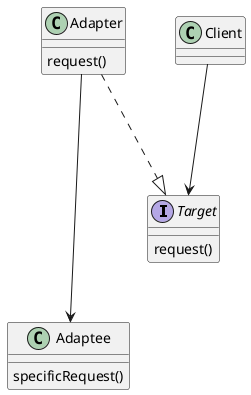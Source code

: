 @startuml

interface Target
Class Adapter
Class Adaptee
Class Client

Client ---> Target
Adapter ...|>Target
Adapter ---->Adaptee

Interface Target{
request()
}

Class Adapter{
request()
}

Class Adaptee{
specificRequest()
}

@enduml